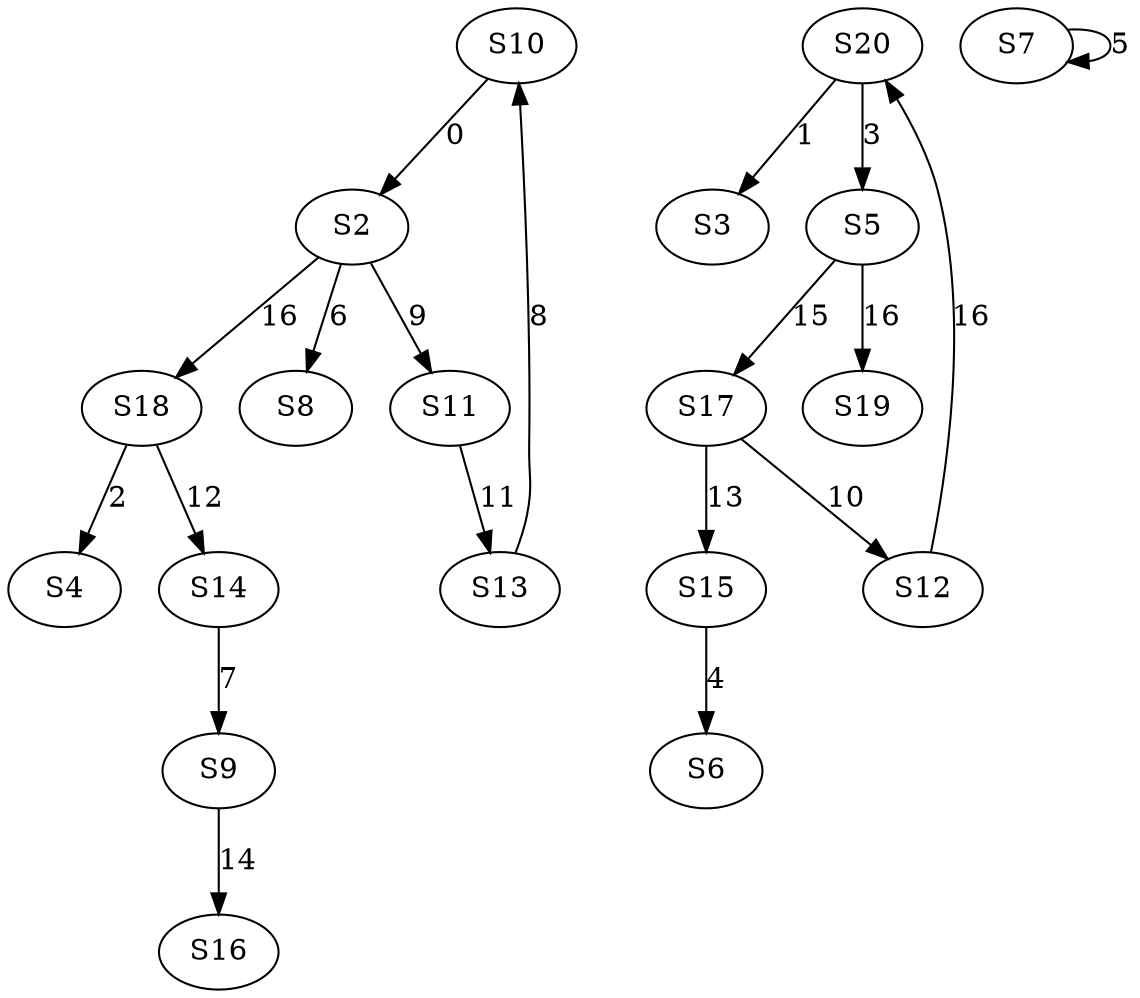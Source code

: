 strict digraph {
	S10 -> S2 [ label = 0 ];
	S20 -> S3 [ label = 1 ];
	S18 -> S4 [ label = 2 ];
	S20 -> S5 [ label = 3 ];
	S15 -> S6 [ label = 4 ];
	S7 -> S7 [ label = 5 ];
	S2 -> S8 [ label = 6 ];
	S14 -> S9 [ label = 7 ];
	S13 -> S10 [ label = 8 ];
	S2 -> S11 [ label = 9 ];
	S17 -> S12 [ label = 10 ];
	S11 -> S13 [ label = 11 ];
	S18 -> S14 [ label = 12 ];
	S17 -> S15 [ label = 13 ];
	S9 -> S16 [ label = 14 ];
	S5 -> S17 [ label = 15 ];
	S2 -> S18 [ label = 16 ];
	S5 -> S19 [ label = 16 ];
	S12 -> S20 [ label = 16 ];
}